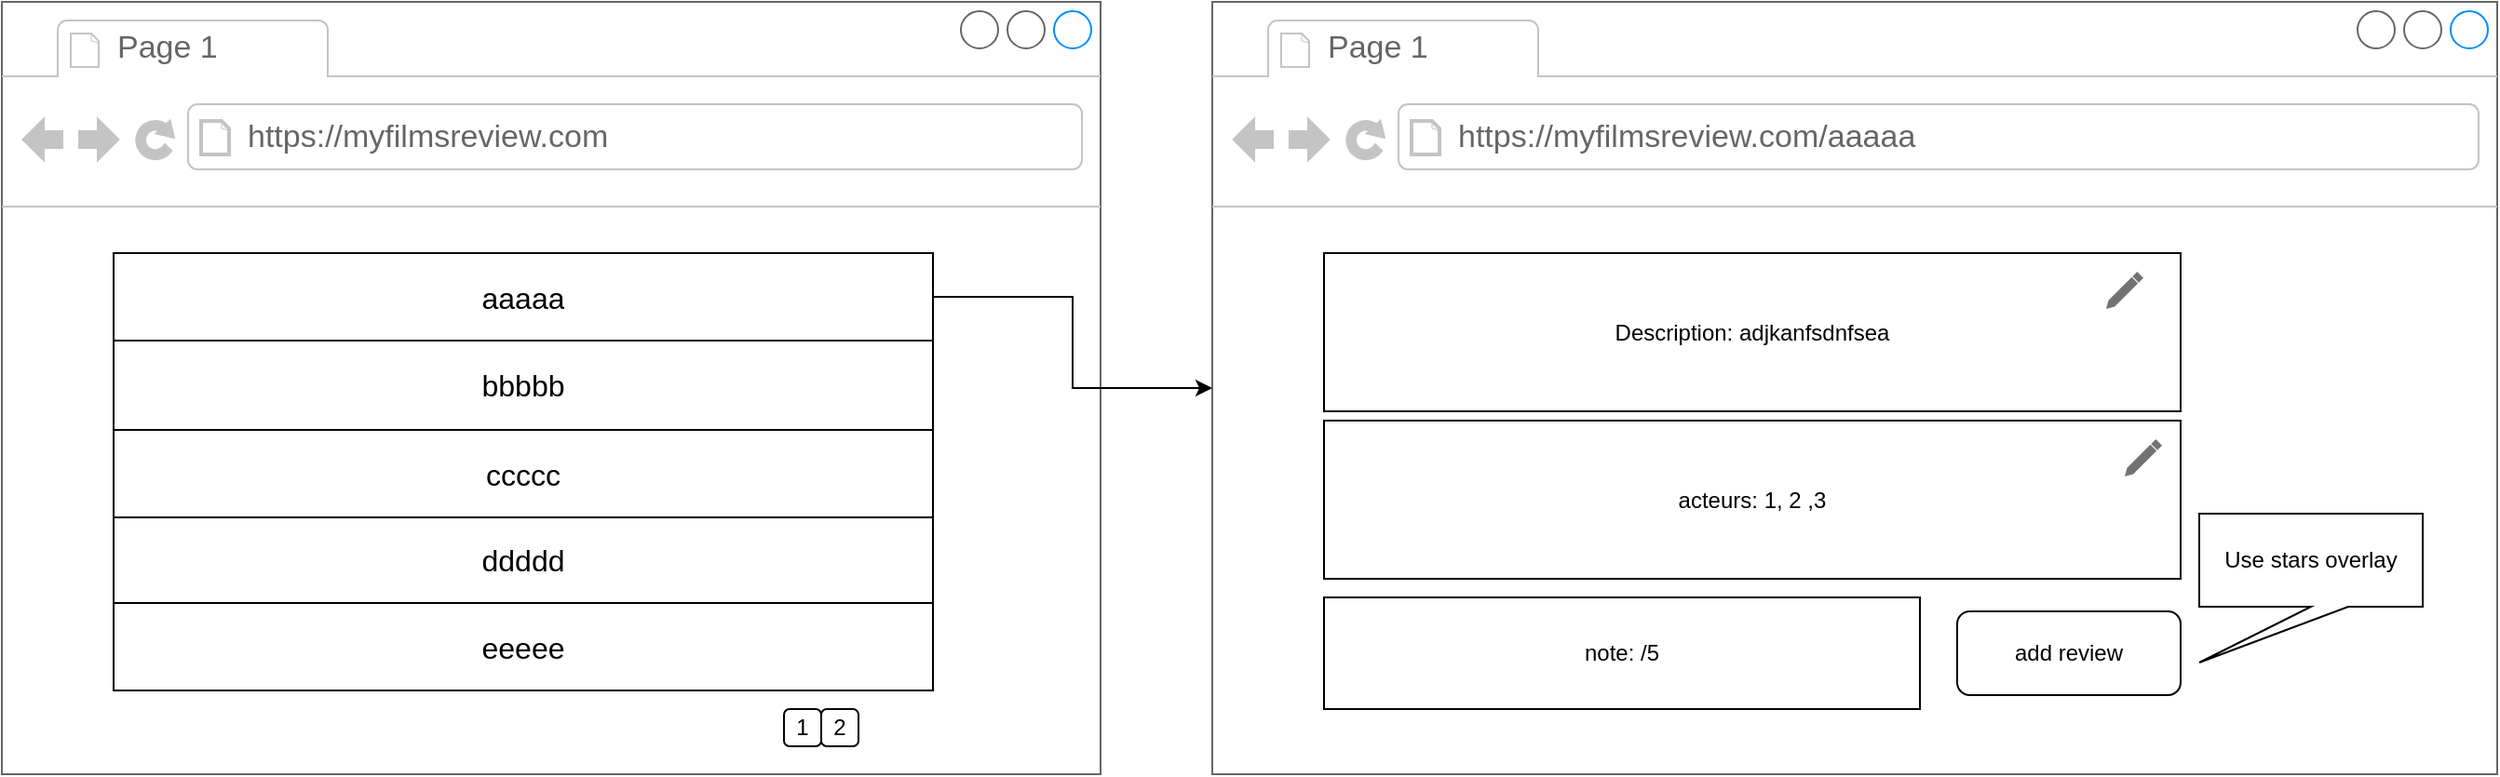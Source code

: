 <mxfile>
    <diagram name="Wireframe" id="aUfvYN7Bp6AtxJazrvV8">
        <mxGraphModel dx="1645" dy="1222" grid="1" gridSize="10" guides="1" tooltips="1" connect="1" arrows="1" fold="1" page="1" pageScale="1" pageWidth="827" pageHeight="1169" math="0" shadow="0">
            <root>
                <mxCell id="0"/>
                <mxCell id="1" parent="0"/>
                <mxCell id="gGoxhCgGUkmJ_OxmfRck-80" value="" style="strokeWidth=1;shadow=0;dashed=0;align=center;html=1;shape=mxgraph.mockup.containers.browserWindow;rSize=0;strokeColor=#666666;strokeColor2=#008cff;strokeColor3=#c4c4c4;mainText=,;recursiveResize=0;" parent="1" vertex="1">
                    <mxGeometry x="60" y="205" width="590" height="415" as="geometry"/>
                </mxCell>
                <mxCell id="gGoxhCgGUkmJ_OxmfRck-81" value="Page 1" style="strokeWidth=1;shadow=0;dashed=0;align=center;html=1;shape=mxgraph.mockup.containers.anchor;fontSize=17;fontColor=#666666;align=left;whiteSpace=wrap;" parent="gGoxhCgGUkmJ_OxmfRck-80" vertex="1">
                    <mxGeometry x="60" y="12" width="110" height="26" as="geometry"/>
                </mxCell>
                <mxCell id="gGoxhCgGUkmJ_OxmfRck-82" value="https://myfilmsreview.com" style="strokeWidth=1;shadow=0;dashed=0;align=center;html=1;shape=mxgraph.mockup.containers.anchor;rSize=0;fontSize=17;fontColor=#666666;align=left;" parent="gGoxhCgGUkmJ_OxmfRck-80" vertex="1">
                    <mxGeometry x="130" y="60" width="250" height="26" as="geometry"/>
                </mxCell>
                <mxCell id="gGoxhCgGUkmJ_OxmfRck-83" value="" style="shape=table;startSize=0;container=1;collapsible=0;childLayout=tableLayout;fontSize=16;" parent="gGoxhCgGUkmJ_OxmfRck-80" vertex="1">
                    <mxGeometry x="60" y="135" width="440" height="235" as="geometry"/>
                </mxCell>
                <mxCell id="gGoxhCgGUkmJ_OxmfRck-84" value="" style="shape=tableRow;horizontal=0;startSize=0;swimlaneHead=0;swimlaneBody=0;strokeColor=inherit;top=0;left=0;bottom=0;right=0;collapsible=0;dropTarget=0;fillColor=none;points=[[0,0.5],[1,0.5]];portConstraint=eastwest;fontSize=16;" parent="gGoxhCgGUkmJ_OxmfRck-83" vertex="1">
                    <mxGeometry width="440" height="47" as="geometry"/>
                </mxCell>
                <mxCell id="gGoxhCgGUkmJ_OxmfRck-85" value="aaaaa" style="shape=partialRectangle;html=1;whiteSpace=wrap;connectable=0;strokeColor=inherit;overflow=hidden;fillColor=none;top=0;left=0;bottom=0;right=0;pointerEvents=1;fontSize=16;" parent="gGoxhCgGUkmJ_OxmfRck-84" vertex="1">
                    <mxGeometry width="440" height="47" as="geometry">
                        <mxRectangle width="440" height="47" as="alternateBounds"/>
                    </mxGeometry>
                </mxCell>
                <mxCell id="gGoxhCgGUkmJ_OxmfRck-88" value="" style="shape=tableRow;horizontal=0;startSize=0;swimlaneHead=0;swimlaneBody=0;strokeColor=inherit;top=0;left=0;bottom=0;right=0;collapsible=0;dropTarget=0;fillColor=none;points=[[0,0.5],[1,0.5]];portConstraint=eastwest;fontSize=16;" parent="gGoxhCgGUkmJ_OxmfRck-83" vertex="1">
                    <mxGeometry y="47" width="440" height="48" as="geometry"/>
                </mxCell>
                <mxCell id="gGoxhCgGUkmJ_OxmfRck-89" value="bbbbb" style="shape=partialRectangle;html=1;whiteSpace=wrap;connectable=0;strokeColor=inherit;overflow=hidden;fillColor=none;top=0;left=0;bottom=0;right=0;pointerEvents=1;fontSize=16;" parent="gGoxhCgGUkmJ_OxmfRck-88" vertex="1">
                    <mxGeometry width="440" height="48" as="geometry">
                        <mxRectangle width="440" height="48" as="alternateBounds"/>
                    </mxGeometry>
                </mxCell>
                <mxCell id="gGoxhCgGUkmJ_OxmfRck-92" value="" style="shape=tableRow;horizontal=0;startSize=0;swimlaneHead=0;swimlaneBody=0;strokeColor=inherit;top=0;left=0;bottom=0;right=0;collapsible=0;dropTarget=0;fillColor=none;points=[[0,0.5],[1,0.5]];portConstraint=eastwest;fontSize=16;" parent="gGoxhCgGUkmJ_OxmfRck-83" vertex="1">
                    <mxGeometry y="95" width="440" height="47" as="geometry"/>
                </mxCell>
                <mxCell id="gGoxhCgGUkmJ_OxmfRck-93" value="ccccc" style="shape=partialRectangle;html=1;whiteSpace=wrap;connectable=0;strokeColor=inherit;overflow=hidden;fillColor=none;top=0;left=0;bottom=0;right=0;pointerEvents=1;fontSize=16;" parent="gGoxhCgGUkmJ_OxmfRck-92" vertex="1">
                    <mxGeometry width="440" height="47" as="geometry">
                        <mxRectangle width="440" height="47" as="alternateBounds"/>
                    </mxGeometry>
                </mxCell>
                <mxCell id="gGoxhCgGUkmJ_OxmfRck-98" style="shape=tableRow;horizontal=0;startSize=0;swimlaneHead=0;swimlaneBody=0;strokeColor=inherit;top=0;left=0;bottom=0;right=0;collapsible=0;dropTarget=0;fillColor=none;points=[[0,0.5],[1,0.5]];portConstraint=eastwest;fontSize=16;" parent="gGoxhCgGUkmJ_OxmfRck-83" vertex="1">
                    <mxGeometry y="142" width="440" height="46" as="geometry"/>
                </mxCell>
                <mxCell id="gGoxhCgGUkmJ_OxmfRck-99" value="ddddd" style="shape=partialRectangle;html=1;whiteSpace=wrap;connectable=0;strokeColor=inherit;overflow=hidden;fillColor=none;top=0;left=0;bottom=0;right=0;pointerEvents=1;fontSize=16;" parent="gGoxhCgGUkmJ_OxmfRck-98" vertex="1">
                    <mxGeometry width="440" height="46" as="geometry">
                        <mxRectangle width="440" height="46" as="alternateBounds"/>
                    </mxGeometry>
                </mxCell>
                <mxCell id="gGoxhCgGUkmJ_OxmfRck-96" style="shape=tableRow;horizontal=0;startSize=0;swimlaneHead=0;swimlaneBody=0;strokeColor=inherit;top=0;left=0;bottom=0;right=0;collapsible=0;dropTarget=0;fillColor=none;points=[[0,0.5],[1,0.5]];portConstraint=eastwest;fontSize=16;" parent="gGoxhCgGUkmJ_OxmfRck-83" vertex="1">
                    <mxGeometry y="188" width="440" height="47" as="geometry"/>
                </mxCell>
                <mxCell id="gGoxhCgGUkmJ_OxmfRck-97" value="eeeee" style="shape=partialRectangle;html=1;whiteSpace=wrap;connectable=0;strokeColor=inherit;overflow=hidden;fillColor=none;top=0;left=0;bottom=0;right=0;pointerEvents=1;fontSize=16;" parent="gGoxhCgGUkmJ_OxmfRck-96" vertex="1">
                    <mxGeometry width="440" height="47" as="geometry">
                        <mxRectangle width="440" height="47" as="alternateBounds"/>
                    </mxGeometry>
                </mxCell>
                <mxCell id="gGoxhCgGUkmJ_OxmfRck-100" value="1" style="rounded=1;whiteSpace=wrap;html=1;" parent="gGoxhCgGUkmJ_OxmfRck-80" vertex="1">
                    <mxGeometry x="420" y="380" width="20" height="20" as="geometry"/>
                </mxCell>
                <mxCell id="gGoxhCgGUkmJ_OxmfRck-101" value="2" style="rounded=1;whiteSpace=wrap;html=1;" parent="gGoxhCgGUkmJ_OxmfRck-80" vertex="1">
                    <mxGeometry x="440" y="380" width="20" height="20" as="geometry"/>
                </mxCell>
                <mxCell id="gGoxhCgGUkmJ_OxmfRck-102" value="" style="strokeWidth=1;shadow=0;dashed=0;align=center;html=1;shape=mxgraph.mockup.containers.browserWindow;rSize=0;strokeColor=#666666;strokeColor2=#008cff;strokeColor3=#c4c4c4;mainText=,;recursiveResize=0;" parent="1" vertex="1">
                    <mxGeometry x="710" y="205" width="690" height="415" as="geometry"/>
                </mxCell>
                <mxCell id="gGoxhCgGUkmJ_OxmfRck-103" value="Page 1" style="strokeWidth=1;shadow=0;dashed=0;align=center;html=1;shape=mxgraph.mockup.containers.anchor;fontSize=17;fontColor=#666666;align=left;whiteSpace=wrap;" parent="gGoxhCgGUkmJ_OxmfRck-102" vertex="1">
                    <mxGeometry x="60" y="12" width="110" height="26" as="geometry"/>
                </mxCell>
                <mxCell id="gGoxhCgGUkmJ_OxmfRck-104" value="https://myfilmsreview.com/aaaaa" style="strokeWidth=1;shadow=0;dashed=0;align=center;html=1;shape=mxgraph.mockup.containers.anchor;rSize=0;fontSize=17;fontColor=#666666;align=left;" parent="gGoxhCgGUkmJ_OxmfRck-102" vertex="1">
                    <mxGeometry x="130" y="60" width="250" height="26" as="geometry"/>
                </mxCell>
                <mxCell id="gGoxhCgGUkmJ_OxmfRck-118" value="Description: adjkanfsdnfsea" style="rounded=0;whiteSpace=wrap;html=1;" parent="gGoxhCgGUkmJ_OxmfRck-102" vertex="1">
                    <mxGeometry x="60" y="135" width="460" height="85" as="geometry"/>
                </mxCell>
                <mxCell id="gGoxhCgGUkmJ_OxmfRck-119" value="" style="html=1;verticalLabelPosition=bottom;labelBackgroundColor=#ffffff;verticalAlign=top;shadow=0;dashed=0;strokeWidth=2;shape=mxgraph.ios7.misc.star;fillColor=#0080f0;strokeColor=none;sketch=0;" parent="gGoxhCgGUkmJ_OxmfRck-102" vertex="1">
                    <mxGeometry x="310" y="255" width="12" height="12" as="geometry"/>
                </mxCell>
                <mxCell id="gGoxhCgGUkmJ_OxmfRck-121" value="" style="html=1;dashed=0;aspect=fixed;verticalLabelPosition=bottom;verticalAlign=top;align=center;shape=mxgraph.gmdl.edit;strokeColor=none;fillColor=#737373;shadow=0;sketch=0;" parent="gGoxhCgGUkmJ_OxmfRck-102" vertex="1">
                    <mxGeometry x="480" y="145" width="20" height="20" as="geometry"/>
                </mxCell>
                <mxCell id="gGoxhCgGUkmJ_OxmfRck-122" value="add review" style="rounded=1;whiteSpace=wrap;html=1;" parent="gGoxhCgGUkmJ_OxmfRck-102" vertex="1">
                    <mxGeometry x="400" y="327.5" width="120" height="45" as="geometry"/>
                </mxCell>
                <mxCell id="gGoxhCgGUkmJ_OxmfRck-123" value="acteurs: 1, 2 ,3" style="rounded=0;whiteSpace=wrap;html=1;" parent="gGoxhCgGUkmJ_OxmfRck-102" vertex="1">
                    <mxGeometry x="60" y="225" width="460" height="85" as="geometry"/>
                </mxCell>
                <mxCell id="gGoxhCgGUkmJ_OxmfRck-124" value="" style="html=1;dashed=0;aspect=fixed;verticalLabelPosition=bottom;verticalAlign=top;align=center;shape=mxgraph.gmdl.edit;strokeColor=none;fillColor=#737373;shadow=0;sketch=0;" parent="gGoxhCgGUkmJ_OxmfRck-102" vertex="1">
                    <mxGeometry x="490" y="235" width="20" height="20" as="geometry"/>
                </mxCell>
                <mxCell id="gGoxhCgGUkmJ_OxmfRck-125" value="note: /5" style="rounded=0;whiteSpace=wrap;html=1;" parent="gGoxhCgGUkmJ_OxmfRck-102" vertex="1">
                    <mxGeometry x="60" y="320" width="320" height="60" as="geometry"/>
                </mxCell>
                <mxCell id="gGoxhCgGUkmJ_OxmfRck-126" value="Use stars overlay" style="shape=callout;whiteSpace=wrap;html=1;perimeter=calloutPerimeter;position2=0;" parent="gGoxhCgGUkmJ_OxmfRck-102" vertex="1">
                    <mxGeometry x="530" y="275" width="120" height="80" as="geometry"/>
                </mxCell>
                <mxCell id="gGoxhCgGUkmJ_OxmfRck-127" style="edgeStyle=orthogonalEdgeStyle;rounded=0;orthogonalLoop=1;jettySize=auto;html=1;exitX=1;exitY=0.5;exitDx=0;exitDy=0;" parent="1" source="gGoxhCgGUkmJ_OxmfRck-84" target="gGoxhCgGUkmJ_OxmfRck-102" edge="1">
                    <mxGeometry relative="1" as="geometry"/>
                </mxCell>
            </root>
        </mxGraphModel>
    </diagram>
    <diagram id="TXWWuofnNyLDHRSQigZi" name="Sequence diagram">
        <mxGraphModel dx="1645" dy="1222" grid="1" gridSize="10" guides="1" tooltips="1" connect="1" arrows="1" fold="1" page="1" pageScale="1" pageWidth="827" pageHeight="1169" math="0" shadow="0">
            <root>
                <mxCell id="0"/>
                <mxCell id="1" parent="0"/>
                <mxCell id="dBO1B6lQmz5O9MUV69PX-75" value="" style="points=[[0.25,0,0],[0.5,0,0],[0.75,0,0],[1,0.25,0],[1,0.5,0],[1,0.75,0],[0.75,1,0],[0.5,1,0],[0.25,1,0],[0,0.75,0],[0,0.5,0],[0,0.25,0]];shape=mxgraph.bpmn.task;whiteSpace=wrap;rectStyle=rounded;size=10;html=1;taskMarker=abstract;isLoopStandard=1;" vertex="1" parent="1">
                    <mxGeometry x="620" y="703" width="310" height="70" as="geometry"/>
                </mxCell>
                <mxCell id="dBO1B6lQmz5O9MUV69PX-1" value="portal" style="rounded=1;whiteSpace=wrap;html=1;" vertex="1" parent="1">
                    <mxGeometry x="280" y="80" width="120" height="60" as="geometry"/>
                </mxCell>
                <mxCell id="dBO1B6lQmz5O9MUV69PX-2" value="backend" style="rounded=1;whiteSpace=wrap;html=1;" vertex="1" parent="1">
                    <mxGeometry x="580" y="80" width="120" height="60" as="geometry"/>
                </mxCell>
                <mxCell id="dBO1B6lQmz5O9MUV69PX-3" value="" style="endArrow=none;dashed=1;html=1;dashPattern=1 3;strokeWidth=2;rounded=0;exitX=0.5;exitY=1;exitDx=0;exitDy=0;" edge="1" parent="1" source="dBO1B6lQmz5O9MUV69PX-1">
                    <mxGeometry width="50" height="50" relative="1" as="geometry">
                        <mxPoint x="650" y="70" as="sourcePoint"/>
                        <mxPoint x="340" y="450" as="targetPoint"/>
                    </mxGeometry>
                </mxCell>
                <mxCell id="dBO1B6lQmz5O9MUV69PX-4" value="" style="endArrow=none;dashed=1;html=1;dashPattern=1 3;strokeWidth=2;rounded=0;exitX=0.5;exitY=1;exitDx=0;exitDy=0;" edge="1" parent="1">
                    <mxGeometry width="50" height="50" relative="1" as="geometry">
                        <mxPoint x="639.64" y="140" as="sourcePoint"/>
                        <mxPoint x="640" y="450" as="targetPoint"/>
                    </mxGeometry>
                </mxCell>
                <mxCell id="dBO1B6lQmz5O9MUV69PX-5" value="GET /" style="endArrow=classic;html=1;rounded=0;" edge="1" parent="1">
                    <mxGeometry width="50" height="50" relative="1" as="geometry">
                        <mxPoint x="340" y="200" as="sourcePoint"/>
                        <mxPoint x="640" y="200" as="targetPoint"/>
                    </mxGeometry>
                </mxCell>
                <mxCell id="dBO1B6lQmz5O9MUV69PX-6" value="Actor" style="shape=umlActor;verticalLabelPosition=bottom;verticalAlign=top;html=1;outlineConnect=0;" vertex="1" parent="1">
                    <mxGeometry x="120" y="80" width="30" height="60" as="geometry"/>
                </mxCell>
                <mxCell id="dBO1B6lQmz5O9MUV69PX-7" value="" style="endArrow=none;dashed=1;html=1;dashPattern=1 3;strokeWidth=2;rounded=0;exitX=0.5;exitY=1;exitDx=0;exitDy=0;" edge="1" parent="1">
                    <mxGeometry width="50" height="50" relative="1" as="geometry">
                        <mxPoint x="134.64" y="120" as="sourcePoint"/>
                        <mxPoint x="135" y="440" as="targetPoint"/>
                    </mxGeometry>
                </mxCell>
                <mxCell id="dBO1B6lQmz5O9MUV69PX-8" value="/" style="endArrow=classic;html=1;rounded=0;" edge="1" parent="1">
                    <mxGeometry width="50" height="50" relative="1" as="geometry">
                        <mxPoint x="140" y="180" as="sourcePoint"/>
                        <mxPoint x="340" y="180" as="targetPoint"/>
                    </mxGeometry>
                </mxCell>
                <mxCell id="dBO1B6lQmz5O9MUV69PX-9" value="200 OK" style="endArrow=classic;html=1;rounded=0;dashed=1;" edge="1" parent="1">
                    <mxGeometry width="50" height="50" relative="1" as="geometry">
                        <mxPoint x="640" y="303" as="sourcePoint"/>
                        <mxPoint x="340" y="303" as="targetPoint"/>
                    </mxGeometry>
                </mxCell>
                <mxCell id="dBO1B6lQmz5O9MUV69PX-10" value="{&lt;br&gt;page: 1,&lt;br&gt;films: [aaaa]&lt;br&gt;}" style="rounded=0;whiteSpace=wrap;html=1;" vertex="1" parent="1">
                    <mxGeometry x="430" y="324" width="120" height="90" as="geometry"/>
                </mxCell>
                <mxCell id="dBO1B6lQmz5O9MUV69PX-20" value="DB" style="shape=cylinder3;whiteSpace=wrap;html=1;boundedLbl=1;backgroundOutline=1;size=15;" vertex="1" parent="1">
                    <mxGeometry x="870" y="70" width="60" height="80" as="geometry"/>
                </mxCell>
                <mxCell id="dBO1B6lQmz5O9MUV69PX-21" value="" style="endArrow=none;dashed=1;html=1;dashPattern=1 3;strokeWidth=2;rounded=0;exitX=0.5;exitY=1;exitDx=0;exitDy=0;" edge="1" parent="1">
                    <mxGeometry width="50" height="50" relative="1" as="geometry">
                        <mxPoint x="899.5" y="150" as="sourcePoint"/>
                        <mxPoint x="900" y="440" as="targetPoint"/>
                    </mxGeometry>
                </mxCell>
                <mxCell id="dBO1B6lQmz5O9MUV69PX-22" value="get movies" style="endArrow=classic;html=1;rounded=0;" edge="1" parent="1">
                    <mxGeometry width="50" height="50" relative="1" as="geometry">
                        <mxPoint x="640" y="220" as="sourcePoint"/>
                        <mxPoint x="900" y="220" as="targetPoint"/>
                    </mxGeometry>
                </mxCell>
                <mxCell id="dBO1B6lQmz5O9MUV69PX-23" value="[movie]" style="endArrow=classic;html=1;rounded=0;dashed=1;" edge="1" parent="1">
                    <mxGeometry width="50" height="50" relative="1" as="geometry">
                        <mxPoint x="900" y="270" as="sourcePoint"/>
                        <mxPoint x="640" y="270" as="targetPoint"/>
                    </mxGeometry>
                </mxCell>
                <mxCell id="dBO1B6lQmz5O9MUV69PX-33" value="portal" style="rounded=1;whiteSpace=wrap;html=1;" vertex="1" parent="1">
                    <mxGeometry x="280" y="490" width="120" height="60" as="geometry"/>
                </mxCell>
                <mxCell id="dBO1B6lQmz5O9MUV69PX-34" value="backend" style="rounded=1;whiteSpace=wrap;html=1;" vertex="1" parent="1">
                    <mxGeometry x="580" y="490" width="120" height="60" as="geometry"/>
                </mxCell>
                <mxCell id="dBO1B6lQmz5O9MUV69PX-35" value="" style="endArrow=none;dashed=1;html=1;dashPattern=1 3;strokeWidth=2;rounded=0;exitX=0.5;exitY=1;exitDx=0;exitDy=0;" edge="1" parent="1" source="dBO1B6lQmz5O9MUV69PX-33">
                    <mxGeometry width="50" height="50" relative="1" as="geometry">
                        <mxPoint x="660" y="880" as="sourcePoint"/>
                        <mxPoint x="340" y="1040" as="targetPoint"/>
                    </mxGeometry>
                </mxCell>
                <mxCell id="dBO1B6lQmz5O9MUV69PX-36" value="" style="endArrow=none;dashed=1;html=1;dashPattern=1 3;strokeWidth=2;rounded=0;exitX=0.5;exitY=1;exitDx=0;exitDy=0;" edge="1" parent="1">
                    <mxGeometry width="50" height="50" relative="1" as="geometry">
                        <mxPoint x="639.5" y="550" as="sourcePoint"/>
                        <mxPoint x="640" y="1040" as="targetPoint"/>
                    </mxGeometry>
                </mxCell>
                <mxCell id="dBO1B6lQmz5O9MUV69PX-38" value="Actor" style="shape=umlActor;verticalLabelPosition=bottom;verticalAlign=top;html=1;outlineConnect=0;" vertex="1" parent="1">
                    <mxGeometry x="120" y="490" width="30" height="60" as="geometry"/>
                </mxCell>
                <mxCell id="dBO1B6lQmz5O9MUV69PX-39" value="" style="endArrow=none;dashed=1;html=1;dashPattern=1 3;strokeWidth=2;rounded=0;" edge="1" parent="1">
                    <mxGeometry width="50" height="50" relative="1" as="geometry">
                        <mxPoint x="136" y="530" as="sourcePoint"/>
                        <mxPoint x="136" y="1040" as="targetPoint"/>
                    </mxGeometry>
                </mxCell>
                <mxCell id="dBO1B6lQmz5O9MUV69PX-43" value="/aaaaa" style="endArrow=classic;html=1;rounded=0;" edge="1" parent="1">
                    <mxGeometry width="50" height="50" relative="1" as="geometry">
                        <mxPoint x="134" y="598" as="sourcePoint"/>
                        <mxPoint x="334" y="598" as="targetPoint"/>
                    </mxGeometry>
                </mxCell>
                <mxCell id="dBO1B6lQmz5O9MUV69PX-44" value="GET /aaaa" style="endArrow=classic;html=1;rounded=0;" edge="1" parent="1">
                    <mxGeometry width="50" height="50" relative="1" as="geometry">
                        <mxPoint x="340" y="630" as="sourcePoint"/>
                        <mxPoint x="640" y="630" as="targetPoint"/>
                        <mxPoint as="offset"/>
                    </mxGeometry>
                </mxCell>
                <mxCell id="dBO1B6lQmz5O9MUV69PX-45" value="200 OK" style="endArrow=classic;html=1;rounded=0;" edge="1" parent="1">
                    <mxGeometry width="50" height="50" relative="1" as="geometry">
                        <mxPoint x="640" y="896" as="sourcePoint"/>
                        <mxPoint x="340" y="896" as="targetPoint"/>
                    </mxGeometry>
                </mxCell>
                <mxCell id="dBO1B6lQmz5O9MUV69PX-46" value="{&lt;br&gt;title: ,&lt;br&gt;description:,&lt;br&gt;actors: [],&lt;br&gt;note:&lt;br&gt;}" style="rounded=0;whiteSpace=wrap;html=1;" vertex="1" parent="1">
                    <mxGeometry x="420" y="906" width="120" height="90" as="geometry"/>
                </mxCell>
                <mxCell id="dBO1B6lQmz5O9MUV69PX-47" value="edit description" style="endArrow=classic;html=1;rounded=0;" edge="1" parent="1">
                    <mxGeometry width="50" height="50" relative="1" as="geometry">
                        <mxPoint x="140" y="1200" as="sourcePoint"/>
                        <mxPoint x="340" y="1200" as="targetPoint"/>
                    </mxGeometry>
                </mxCell>
                <mxCell id="dBO1B6lQmz5O9MUV69PX-48" value="PUT /aaaa" style="endArrow=classic;html=1;rounded=0;" edge="1" parent="1">
                    <mxGeometry width="50" height="50" relative="1" as="geometry">
                        <mxPoint x="340" y="1220" as="sourcePoint"/>
                        <mxPoint x="640" y="1220" as="targetPoint"/>
                    </mxGeometry>
                </mxCell>
                <mxCell id="dBO1B6lQmz5O9MUV69PX-49" value="{&lt;br&gt;title: ,&lt;br&gt;description:,&lt;br&gt;actors: [],&lt;br&gt;note:&lt;br&gt;}" style="rounded=0;whiteSpace=wrap;html=1;" vertex="1" parent="1">
                    <mxGeometry x="430" y="1241" width="120" height="90" as="geometry"/>
                </mxCell>
                <mxCell id="dBO1B6lQmz5O9MUV69PX-50" value="201 OK" style="endArrow=classic;html=1;rounded=0;dashed=1;" edge="1" parent="1">
                    <mxGeometry width="50" height="50" relative="1" as="geometry">
                        <mxPoint x="640" y="1360" as="sourcePoint"/>
                        <mxPoint x="340" y="1360" as="targetPoint"/>
                    </mxGeometry>
                </mxCell>
                <mxCell id="dBO1B6lQmz5O9MUV69PX-51" value="DB" style="shape=cylinder3;whiteSpace=wrap;html=1;boundedLbl=1;backgroundOutline=1;size=15;" vertex="1" parent="1">
                    <mxGeometry x="870" y="480" width="60" height="80" as="geometry"/>
                </mxCell>
                <mxCell id="dBO1B6lQmz5O9MUV69PX-52" value="" style="endArrow=none;dashed=1;html=1;dashPattern=1 3;strokeWidth=2;rounded=0;exitX=0.5;exitY=1;exitDx=0;exitDy=0;" edge="1" parent="1">
                    <mxGeometry width="50" height="50" relative="1" as="geometry">
                        <mxPoint x="899.5" y="560" as="sourcePoint"/>
                        <mxPoint x="900" y="1040" as="targetPoint"/>
                    </mxGeometry>
                </mxCell>
                <mxCell id="dBO1B6lQmz5O9MUV69PX-55" value="Movie" style="swimlane;fontStyle=0;childLayout=stackLayout;horizontal=1;startSize=26;fillColor=none;horizontalStack=0;resizeParent=1;resizeParentMax=0;resizeLast=0;collapsible=1;marginBottom=0;" vertex="1" parent="1">
                    <mxGeometry x="1060" y="240" width="140" height="130" as="geometry"/>
                </mxCell>
                <mxCell id="dBO1B6lQmz5O9MUV69PX-56" value="+ id" style="text;strokeColor=none;fillColor=none;align=left;verticalAlign=top;spacingLeft=4;spacingRight=4;overflow=hidden;rotatable=0;points=[[0,0.5],[1,0.5]];portConstraint=eastwest;" vertex="1" parent="dBO1B6lQmz5O9MUV69PX-55">
                    <mxGeometry y="26" width="140" height="26" as="geometry"/>
                </mxCell>
                <mxCell id="dBO1B6lQmz5O9MUV69PX-57" value="+ title: string" style="text;strokeColor=none;fillColor=none;align=left;verticalAlign=top;spacingLeft=4;spacingRight=4;overflow=hidden;rotatable=0;points=[[0,0.5],[1,0.5]];portConstraint=eastwest;" vertex="1" parent="dBO1B6lQmz5O9MUV69PX-55">
                    <mxGeometry y="52" width="140" height="26" as="geometry"/>
                </mxCell>
                <mxCell id="dBO1B6lQmz5O9MUV69PX-58" value="+ description: string" style="text;strokeColor=none;fillColor=none;align=left;verticalAlign=top;spacingLeft=4;spacingRight=4;overflow=hidden;rotatable=0;points=[[0,0.5],[1,0.5]];portConstraint=eastwest;" vertex="1" parent="dBO1B6lQmz5O9MUV69PX-55">
                    <mxGeometry y="78" width="140" height="26" as="geometry"/>
                </mxCell>
                <mxCell id="dBO1B6lQmz5O9MUV69PX-59" value="+ actors: actor_id" style="text;strokeColor=none;fillColor=none;align=left;verticalAlign=top;spacingLeft=4;spacingRight=4;overflow=hidden;rotatable=0;points=[[0,0.5],[1,0.5]];portConstraint=eastwest;" vertex="1" parent="dBO1B6lQmz5O9MUV69PX-55">
                    <mxGeometry y="104" width="140" height="26" as="geometry"/>
                </mxCell>
                <mxCell id="dBO1B6lQmz5O9MUV69PX-60" value="get movie - id" style="endArrow=classic;html=1;rounded=0;" edge="1" parent="1">
                    <mxGeometry width="50" height="50" relative="1" as="geometry">
                        <mxPoint x="640" y="660" as="sourcePoint"/>
                        <mxPoint x="900" y="660" as="targetPoint"/>
                    </mxGeometry>
                </mxCell>
                <mxCell id="dBO1B6lQmz5O9MUV69PX-61" value="movie" style="endArrow=classic;html=1;dashed=1;" edge="1" parent="1">
                    <mxGeometry width="50" height="50" relative="1" as="geometry">
                        <mxPoint x="900" y="690" as="sourcePoint"/>
                        <mxPoint x="640" y="690" as="targetPoint"/>
                    </mxGeometry>
                </mxCell>
                <mxCell id="dBO1B6lQmz5O9MUV69PX-63" value="Actor" style="swimlane;fontStyle=0;childLayout=stackLayout;horizontal=1;startSize=26;fillColor=none;horizontalStack=0;resizeParent=1;resizeParentMax=0;resizeLast=0;collapsible=1;marginBottom=0;" vertex="1" parent="1">
                    <mxGeometry x="1060" y="390" width="140" height="104" as="geometry"/>
                </mxCell>
                <mxCell id="dBO1B6lQmz5O9MUV69PX-64" value="+ id" style="text;strokeColor=none;fillColor=none;align=left;verticalAlign=top;spacingLeft=4;spacingRight=4;overflow=hidden;rotatable=0;points=[[0,0.5],[1,0.5]];portConstraint=eastwest;" vertex="1" parent="dBO1B6lQmz5O9MUV69PX-63">
                    <mxGeometry y="26" width="140" height="26" as="geometry"/>
                </mxCell>
                <mxCell id="dBO1B6lQmz5O9MUV69PX-65" value="+ first_name: string" style="text;strokeColor=none;fillColor=none;align=left;verticalAlign=top;spacingLeft=4;spacingRight=4;overflow=hidden;rotatable=0;points=[[0,0.5],[1,0.5]];portConstraint=eastwest;" vertex="1" parent="dBO1B6lQmz5O9MUV69PX-63">
                    <mxGeometry y="52" width="140" height="26" as="geometry"/>
                </mxCell>
                <mxCell id="dBO1B6lQmz5O9MUV69PX-66" value="+ last_name: string" style="text;strokeColor=none;fillColor=none;align=left;verticalAlign=top;spacingLeft=4;spacingRight=4;overflow=hidden;rotatable=0;points=[[0,0.5],[1,0.5]];portConstraint=eastwest;" vertex="1" parent="dBO1B6lQmz5O9MUV69PX-63">
                    <mxGeometry y="78" width="140" height="26" as="geometry"/>
                </mxCell>
                <mxCell id="dBO1B6lQmz5O9MUV69PX-68" value="Review" style="swimlane;fontStyle=0;childLayout=stackLayout;horizontal=1;startSize=26;fillColor=none;horizontalStack=0;resizeParent=1;resizeParentMax=0;resizeLast=0;collapsible=1;marginBottom=0;" vertex="1" parent="1">
                    <mxGeometry x="1060" y="520" width="140" height="104" as="geometry"/>
                </mxCell>
                <mxCell id="dBO1B6lQmz5O9MUV69PX-69" value="+ id" style="text;strokeColor=none;fillColor=none;align=left;verticalAlign=top;spacingLeft=4;spacingRight=4;overflow=hidden;rotatable=0;points=[[0,0.5],[1,0.5]];portConstraint=eastwest;" vertex="1" parent="dBO1B6lQmz5O9MUV69PX-68">
                    <mxGeometry y="26" width="140" height="26" as="geometry"/>
                </mxCell>
                <mxCell id="dBO1B6lQmz5O9MUV69PX-70" value="+ grade: string" style="text;strokeColor=none;fillColor=none;align=left;verticalAlign=top;spacingLeft=4;spacingRight=4;overflow=hidden;rotatable=0;points=[[0,0.5],[1,0.5]];portConstraint=eastwest;" vertex="1" parent="dBO1B6lQmz5O9MUV69PX-68">
                    <mxGeometry y="52" width="140" height="26" as="geometry"/>
                </mxCell>
                <mxCell id="dBO1B6lQmz5O9MUV69PX-71" value="+ movie: movie_id" style="text;strokeColor=none;fillColor=none;align=left;verticalAlign=top;spacingLeft=4;spacingRight=4;overflow=hidden;rotatable=0;points=[[0,0.5],[1,0.5]];portConstraint=eastwest;" vertex="1" parent="dBO1B6lQmz5O9MUV69PX-68">
                    <mxGeometry y="78" width="140" height="26" as="geometry"/>
                </mxCell>
                <mxCell id="dBO1B6lQmz5O9MUV69PX-73" value="get actor - id" style="endArrow=classic;html=1;rounded=0;" edge="1" parent="1">
                    <mxGeometry width="50" height="50" relative="1" as="geometry">
                        <mxPoint x="640" y="720" as="sourcePoint"/>
                        <mxPoint x="900" y="720" as="targetPoint"/>
                        <mxPoint as="offset"/>
                    </mxGeometry>
                </mxCell>
                <mxCell id="dBO1B6lQmz5O9MUV69PX-74" value="actor" style="endArrow=classic;html=1;dashed=1;" edge="1" parent="1">
                    <mxGeometry width="50" height="50" relative="1" as="geometry">
                        <mxPoint x="900" y="750" as="sourcePoint"/>
                        <mxPoint x="640" y="750" as="targetPoint"/>
                        <mxPoint as="offset"/>
                    </mxGeometry>
                </mxCell>
                <mxCell id="dBO1B6lQmz5O9MUV69PX-76" value="get review - movie-id" style="endArrow=classic;html=1;" edge="1" parent="1">
                    <mxGeometry width="50" height="50" relative="1" as="geometry">
                        <mxPoint x="640" y="820" as="sourcePoint"/>
                        <mxPoint x="900" y="820" as="targetPoint"/>
                    </mxGeometry>
                </mxCell>
                <mxCell id="dBO1B6lQmz5O9MUV69PX-77" value="[movie]" style="endArrow=classic;html=1;dashed=1;" edge="1" parent="1">
                    <mxGeometry width="50" height="50" relative="1" as="geometry">
                        <mxPoint x="900" y="860" as="sourcePoint"/>
                        <mxPoint x="640" y="860" as="targetPoint"/>
                    </mxGeometry>
                </mxCell>
                <mxCell id="dBO1B6lQmz5O9MUV69PX-79" value="portal" style="rounded=1;whiteSpace=wrap;html=1;" vertex="1" parent="1">
                    <mxGeometry x="280" y="1090" width="120" height="60" as="geometry"/>
                </mxCell>
                <mxCell id="dBO1B6lQmz5O9MUV69PX-80" value="backend" style="rounded=1;whiteSpace=wrap;html=1;" vertex="1" parent="1">
                    <mxGeometry x="580" y="1090" width="120" height="60" as="geometry"/>
                </mxCell>
                <mxCell id="dBO1B6lQmz5O9MUV69PX-81" value="" style="endArrow=none;dashed=1;html=1;dashPattern=1 3;strokeWidth=2;rounded=0;exitX=0.5;exitY=1;exitDx=0;exitDy=0;" edge="1" parent="1" source="dBO1B6lQmz5O9MUV69PX-79">
                    <mxGeometry width="50" height="50" relative="1" as="geometry">
                        <mxPoint x="660" y="1480" as="sourcePoint"/>
                        <mxPoint x="340" y="1640" as="targetPoint"/>
                    </mxGeometry>
                </mxCell>
                <mxCell id="dBO1B6lQmz5O9MUV69PX-82" value="" style="endArrow=none;dashed=1;html=1;dashPattern=1 3;strokeWidth=2;rounded=0;exitX=0.5;exitY=1;exitDx=0;exitDy=0;" edge="1" parent="1">
                    <mxGeometry width="50" height="50" relative="1" as="geometry">
                        <mxPoint x="639.5" y="1150" as="sourcePoint"/>
                        <mxPoint x="640" y="1640" as="targetPoint"/>
                    </mxGeometry>
                </mxCell>
                <mxCell id="dBO1B6lQmz5O9MUV69PX-83" value="Actor" style="shape=umlActor;verticalLabelPosition=bottom;verticalAlign=top;html=1;outlineConnect=0;" vertex="1" parent="1">
                    <mxGeometry x="120" y="1090" width="30" height="60" as="geometry"/>
                </mxCell>
                <mxCell id="dBO1B6lQmz5O9MUV69PX-84" value="" style="endArrow=none;dashed=1;html=1;dashPattern=1 3;strokeWidth=2;rounded=0;" edge="1" parent="1">
                    <mxGeometry width="50" height="50" relative="1" as="geometry">
                        <mxPoint x="136" y="1130" as="sourcePoint"/>
                        <mxPoint x="136" y="1640" as="targetPoint"/>
                    </mxGeometry>
                </mxCell>
                <mxCell id="dBO1B6lQmz5O9MUV69PX-86" value="DB" style="shape=cylinder3;whiteSpace=wrap;html=1;boundedLbl=1;backgroundOutline=1;size=15;" vertex="1" parent="1">
                    <mxGeometry x="870" y="1080" width="60" height="80" as="geometry"/>
                </mxCell>
                <mxCell id="dBO1B6lQmz5O9MUV69PX-87" value="" style="endArrow=none;dashed=1;html=1;dashPattern=1 3;strokeWidth=2;rounded=0;exitX=0.5;exitY=1;exitDx=0;exitDy=0;" edge="1" parent="1">
                    <mxGeometry width="50" height="50" relative="1" as="geometry">
                        <mxPoint x="899.5" y="1160" as="sourcePoint"/>
                        <mxPoint x="900" y="1640" as="targetPoint"/>
                    </mxGeometry>
                </mxCell>
                <mxCell id="dBO1B6lQmz5O9MUV69PX-88" value="edit movie - id" style="endArrow=classic;html=1;" edge="1" parent="1">
                    <mxGeometry width="50" height="50" relative="1" as="geometry">
                        <mxPoint x="640" y="1265.5" as="sourcePoint"/>
                        <mxPoint x="900" y="1265.5" as="targetPoint"/>
                        <mxPoint as="offset"/>
                    </mxGeometry>
                </mxCell>
                <mxCell id="dBO1B6lQmz5O9MUV69PX-89" value="" style="endArrow=classic;html=1;dashed=1;" edge="1" parent="1">
                    <mxGeometry width="50" height="50" relative="1" as="geometry">
                        <mxPoint x="900" y="1305.5" as="sourcePoint"/>
                        <mxPoint x="640" y="1305.5" as="targetPoint"/>
                    </mxGeometry>
                </mxCell>
            </root>
        </mxGraphModel>
    </diagram>
</mxfile>